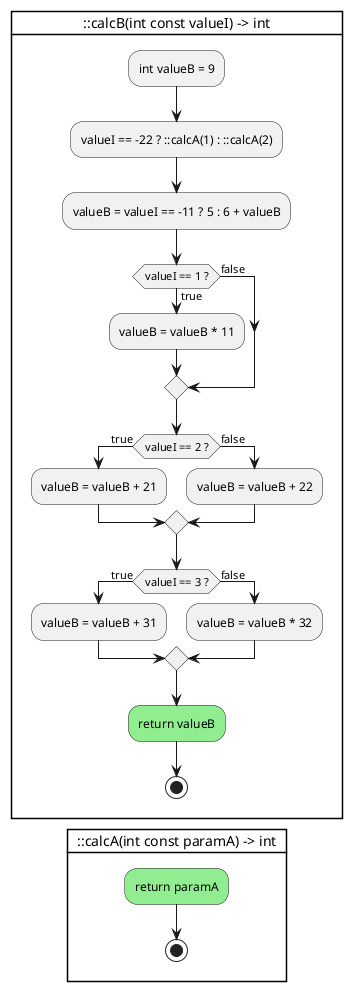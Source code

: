 @startuml

card "::calcB(int const valueI) -> int" {
    :int valueB = 9;
    :valueI == -22 ? ::calcA(1) : ::calcA(2);
    :valueB = valueI == -11 ? 5 : 6 + valueB;
    if (valueI == 1 ?) then (true)
        :valueB = valueB * 11;
    else (false)
    endif
    if (valueI == 2 ?) then (true)
        :valueB = valueB + 21;
    else (false)
        :valueB = valueB + 22;
    endif
    if (valueI == 3 ?) then (true)
        :valueB = valueB + 31;
    else (false)
        :valueB = valueB * 32;
    endif
    #lightgreen:return valueB;
    stop
    -[hidden]->
}

card "::calcA(int const paramA) -> int" {
    #lightgreen:return paramA;
    stop
    -[hidden]->
}


@enduml
